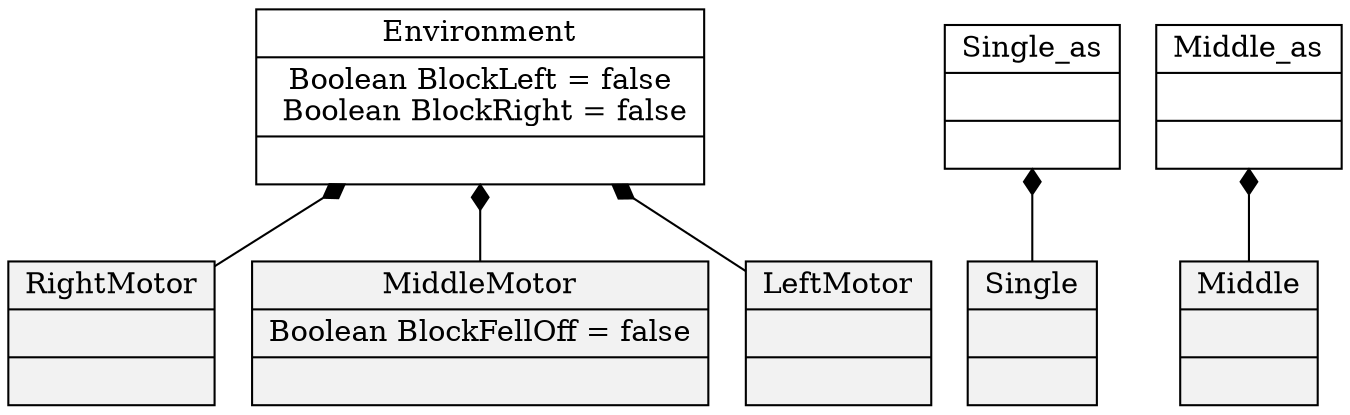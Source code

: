 
digraph LegoCase_as {
  node [shape=record]
  edge [dir=back, arrowtail=diamond]

Environment_91
 [label="{Environment|Boolean BlockLeft = false\n Boolean BlockRight = false|}"]
Environment_91_RightMotor [label="{RightMotor||}", style=filled, fillcolor=gray95]
Environment_91 -> Environment_91_RightMotor
Environment_91_MiddleMotor [label="{MiddleMotor|Boolean BlockFellOff = false|}", style=filled, fillcolor=gray95]
Environment_91 -> Environment_91_MiddleMotor
Environment_91_LeftMotor [label="{LeftMotor||}", style=filled, fillcolor=gray95]
Environment_91 -> Environment_91_LeftMotor

Single_as_124
 [label="{Single_as||}"]
Single_as_124_Single [label="{Single||}", style=filled, fillcolor=gray95]
Single_as_124 -> Single_as_124_Single

Middle_as_133
 [label="{Middle_as||}"]
Middle_as_133_Middle [label="{Middle||}", style=filled, fillcolor=gray95]
Middle_as_133 -> Middle_as_133_Middle


}
